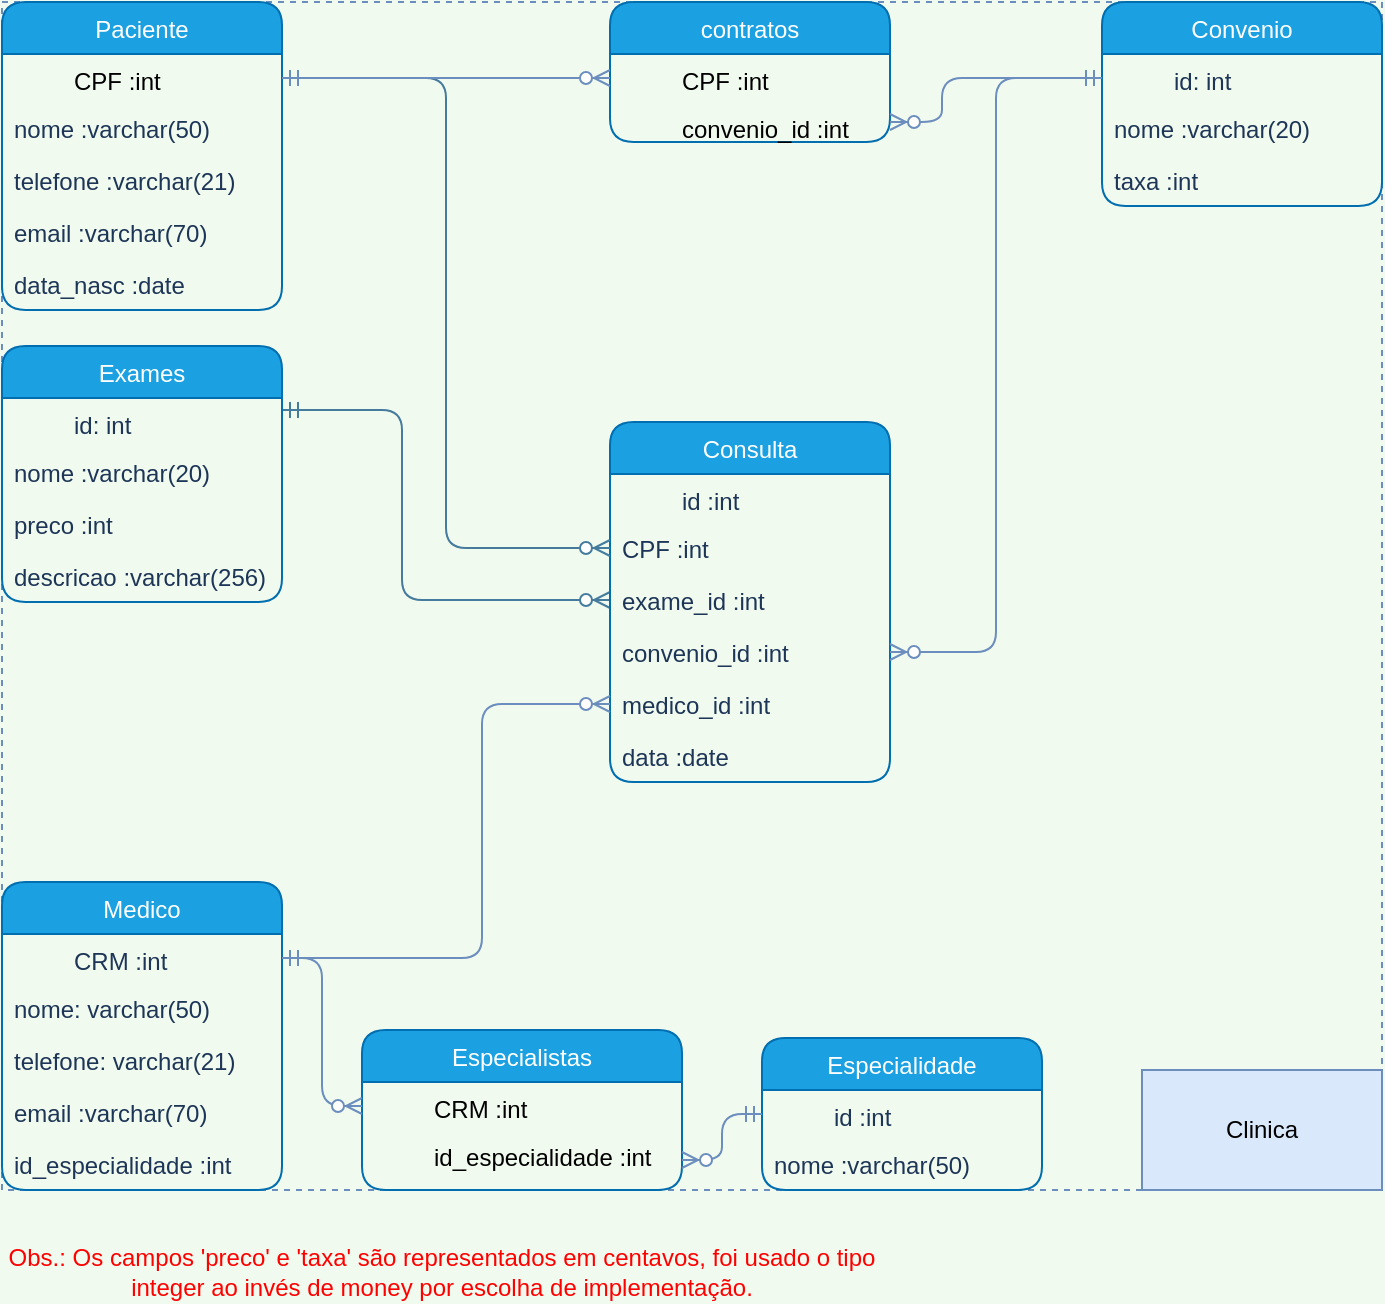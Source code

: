 <mxfile version="14.8.2" type="google"><diagram id="lJp4yRQNX1_MDKGQulXY" name="Page-1"><mxGraphModel dx="1422" dy="780" grid="1" gridSize="10" guides="1" tooltips="1" connect="1" arrows="1" fold="1" page="1" pageScale="1" pageWidth="827" pageHeight="1169" background="#F1FAEE" math="0" shadow="0"><root><mxCell id="0"/><mxCell id="1" parent="0"/><mxCell id="1HBYH8oHwArqnxMMhWlc-18" value="" style="rounded=0;whiteSpace=wrap;html=1;strokeColor=#6c8ebf;fillColor=none;dashed=1;" vertex="1" parent="1"><mxGeometry x="40" y="40" width="690" height="594" as="geometry"/></mxCell><mxCell id="vOoSLbCPekAR_QLKUkYb-1" value="Paciente" style="swimlane;fontStyle=0;childLayout=stackLayout;horizontal=1;startSize=26;horizontalStack=0;resizeParent=1;resizeParentMax=0;resizeLast=0;collapsible=1;marginBottom=0;strokeColor=#006EAF;fillColor=#1ba1e2;rounded=1;fontColor=#ffffff;" parent="1" vertex="1"><mxGeometry x="40" y="40" width="140" height="154" as="geometry"/></mxCell><mxCell id="vOoSLbCPekAR_QLKUkYb-2" value="         CPF :int" style="text;align=left;verticalAlign=top;spacingLeft=4;spacingRight=4;overflow=hidden;rotatable=0;points=[[0,0.5],[1,0.5]];portConstraint=eastwest;image=https://upload.wikimedia.org/wikipedia/commons/thumb/d/de/Golden_key_icon.svg/64px-Golden_key_icon.svg.png;rounded=1;" parent="vOoSLbCPekAR_QLKUkYb-1" vertex="1"><mxGeometry y="26" width="140" height="24" as="geometry"/></mxCell><mxCell id="vOoSLbCPekAR_QLKUkYb-5" value="nome :varchar(50)" style="text;strokeColor=none;fillColor=none;align=left;verticalAlign=top;spacingLeft=4;spacingRight=4;overflow=hidden;rotatable=0;points=[[0,0.5],[1,0.5]];portConstraint=eastwest;fontColor=#1D3557;rounded=1;" parent="vOoSLbCPekAR_QLKUkYb-1" vertex="1"><mxGeometry y="50" width="140" height="26" as="geometry"/></mxCell><mxCell id="vOoSLbCPekAR_QLKUkYb-3" value="telefone :varchar(21)" style="text;strokeColor=none;fillColor=none;align=left;verticalAlign=top;spacingLeft=4;spacingRight=4;overflow=hidden;rotatable=0;points=[[0,0.5],[1,0.5]];portConstraint=eastwest;fontColor=#1D3557;rounded=1;" parent="vOoSLbCPekAR_QLKUkYb-1" vertex="1"><mxGeometry y="76" width="140" height="26" as="geometry"/></mxCell><mxCell id="vOoSLbCPekAR_QLKUkYb-6" value="email :varchar(70)" style="text;strokeColor=none;fillColor=none;align=left;verticalAlign=top;spacingLeft=4;spacingRight=4;overflow=hidden;rotatable=0;points=[[0,0.5],[1,0.5]];portConstraint=eastwest;fontColor=#1D3557;rounded=1;" parent="vOoSLbCPekAR_QLKUkYb-1" vertex="1"><mxGeometry y="102" width="140" height="26" as="geometry"/></mxCell><mxCell id="vOoSLbCPekAR_QLKUkYb-4" value="data_nasc :date" style="text;strokeColor=none;fillColor=none;align=left;verticalAlign=top;spacingLeft=4;spacingRight=4;overflow=hidden;rotatable=0;points=[[0,0.5],[1,0.5]];portConstraint=eastwest;fontColor=#1D3557;rounded=1;" parent="vOoSLbCPekAR_QLKUkYb-1" vertex="1"><mxGeometry y="128" width="140" height="26" as="geometry"/></mxCell><mxCell id="vOoSLbCPekAR_QLKUkYb-45" style="edgeStyle=orthogonalEdgeStyle;orthogonalLoop=1;jettySize=auto;html=1;exitX=1;exitY=0.25;exitDx=0;exitDy=0;entryX=0;entryY=0.5;entryDx=0;entryDy=0;strokeColor=#457B9D;fillColor=#A8DADC;fontColor=#1D3557;startArrow=ERmandOne;startFill=0;endArrow=ERzeroToMany;endFill=1;" parent="1" source="vOoSLbCPekAR_QLKUkYb-11" target="vOoSLbCPekAR_QLKUkYb-29" edge="1"><mxGeometry relative="1" as="geometry"><Array as="points"><mxPoint x="240" y="244"/><mxPoint x="240" y="339"/></Array></mxGeometry></mxCell><mxCell id="vOoSLbCPekAR_QLKUkYb-11" value="Exames" style="swimlane;fontStyle=0;childLayout=stackLayout;horizontal=1;startSize=26;fillColor=#1ba1e2;horizontalStack=0;resizeParent=1;resizeParentMax=0;resizeLast=0;collapsible=1;marginBottom=0;strokeColor=#006EAF;rounded=1;fontColor=#ffffff;" parent="1" vertex="1"><mxGeometry x="40" y="212" width="140" height="128" as="geometry"/></mxCell><mxCell id="vOoSLbCPekAR_QLKUkYb-12" value="         id: int" style="text;strokeColor=none;fillColor=none;align=left;verticalAlign=top;spacingLeft=4;spacingRight=4;overflow=hidden;rotatable=0;points=[[0,0.5],[1,0.5]];portConstraint=eastwest;image=https://upload.wikimedia.org/wikipedia/commons/thumb/d/de/Golden_key_icon.svg/64px-Golden_key_icon.svg.png;fontColor=#1D3557;rounded=1;" parent="vOoSLbCPekAR_QLKUkYb-11" vertex="1"><mxGeometry y="26" width="140" height="24" as="geometry"/></mxCell><mxCell id="vOoSLbCPekAR_QLKUkYb-13" value="nome :varchar(20)" style="text;strokeColor=none;fillColor=none;align=left;verticalAlign=top;spacingLeft=4;spacingRight=4;overflow=hidden;rotatable=0;points=[[0,0.5],[1,0.5]];portConstraint=eastwest;fontColor=#1D3557;rounded=1;" parent="vOoSLbCPekAR_QLKUkYb-11" vertex="1"><mxGeometry y="50" width="140" height="26" as="geometry"/></mxCell><mxCell id="vOoSLbCPekAR_QLKUkYb-14" value="preco :int" style="text;strokeColor=none;fillColor=none;align=left;verticalAlign=top;spacingLeft=4;spacingRight=4;overflow=hidden;rotatable=0;points=[[0,0.5],[1,0.5]];portConstraint=eastwest;fontColor=#1D3557;rounded=1;" parent="vOoSLbCPekAR_QLKUkYb-11" vertex="1"><mxGeometry y="76" width="140" height="26" as="geometry"/></mxCell><mxCell id="vOoSLbCPekAR_QLKUkYb-15" value="descricao :varchar(256)" style="text;strokeColor=none;fillColor=none;align=left;verticalAlign=top;spacingLeft=4;spacingRight=4;overflow=hidden;rotatable=0;points=[[0,0.5],[1,0.5]];portConstraint=eastwest;fontColor=#1D3557;rounded=1;" parent="vOoSLbCPekAR_QLKUkYb-11" vertex="1"><mxGeometry y="102" width="140" height="26" as="geometry"/></mxCell><mxCell id="vOoSLbCPekAR_QLKUkYb-16" value="Convenio" style="swimlane;fontStyle=0;childLayout=stackLayout;horizontal=1;startSize=26;fillColor=#1ba1e2;horizontalStack=0;resizeParent=1;resizeParentMax=0;resizeLast=0;collapsible=1;marginBottom=0;strokeColor=#006EAF;rounded=1;fontColor=#ffffff;" parent="1" vertex="1"><mxGeometry x="590" y="40" width="140" height="102" as="geometry"/></mxCell><mxCell id="vOoSLbCPekAR_QLKUkYb-17" value="         id: int" style="text;strokeColor=none;fillColor=none;align=left;verticalAlign=top;spacingLeft=4;spacingRight=4;overflow=hidden;rotatable=0;points=[[0,0.5],[1,0.5]];portConstraint=eastwest;image=https://upload.wikimedia.org/wikipedia/commons/thumb/d/de/Golden_key_icon.svg/64px-Golden_key_icon.svg.png;fontColor=#1D3557;rounded=1;" parent="vOoSLbCPekAR_QLKUkYb-16" vertex="1"><mxGeometry y="26" width="140" height="24" as="geometry"/></mxCell><mxCell id="vOoSLbCPekAR_QLKUkYb-18" value="nome :varchar(20)" style="text;strokeColor=none;fillColor=none;align=left;verticalAlign=top;spacingLeft=4;spacingRight=4;overflow=hidden;rotatable=0;points=[[0,0.5],[1,0.5]];portConstraint=eastwest;fontColor=#1D3557;rounded=1;" parent="vOoSLbCPekAR_QLKUkYb-16" vertex="1"><mxGeometry y="50" width="140" height="26" as="geometry"/></mxCell><mxCell id="vOoSLbCPekAR_QLKUkYb-19" value="taxa :int" style="text;strokeColor=none;fillColor=none;align=left;verticalAlign=top;spacingLeft=4;spacingRight=4;overflow=hidden;rotatable=0;points=[[0,0.5],[1,0.5]];portConstraint=eastwest;fontColor=#1D3557;rounded=1;" parent="vOoSLbCPekAR_QLKUkYb-16" vertex="1"><mxGeometry y="76" width="140" height="26" as="geometry"/></mxCell><mxCell id="vOoSLbCPekAR_QLKUkYb-20" value="Medico" style="swimlane;fontStyle=0;childLayout=stackLayout;horizontal=1;startSize=26;fillColor=#1ba1e2;horizontalStack=0;resizeParent=1;resizeParentMax=0;resizeLast=0;collapsible=1;marginBottom=0;strokeColor=#006EAF;rounded=1;fontColor=#ffffff;" parent="1" vertex="1"><mxGeometry x="40" y="480" width="140" height="154" as="geometry"/></mxCell><mxCell id="vOoSLbCPekAR_QLKUkYb-21" value="         CRM :int" style="text;strokeColor=none;fillColor=none;align=left;verticalAlign=top;spacingLeft=4;spacingRight=4;overflow=hidden;rotatable=0;points=[[0,0.5],[1,0.5]];portConstraint=eastwest;image=https://upload.wikimedia.org/wikipedia/commons/thumb/d/de/Golden_key_icon.svg/64px-Golden_key_icon.svg.png;fontColor=#1D3557;rounded=1;" parent="vOoSLbCPekAR_QLKUkYb-20" vertex="1"><mxGeometry y="26" width="140" height="24" as="geometry"/></mxCell><mxCell id="vOoSLbCPekAR_QLKUkYb-22" value="nome: varchar(50)" style="text;strokeColor=none;fillColor=none;align=left;verticalAlign=top;spacingLeft=4;spacingRight=4;overflow=hidden;rotatable=0;points=[[0,0.5],[1,0.5]];portConstraint=eastwest;fontColor=#1D3557;rounded=1;" parent="vOoSLbCPekAR_QLKUkYb-20" vertex="1"><mxGeometry y="50" width="140" height="26" as="geometry"/></mxCell><mxCell id="vOoSLbCPekAR_QLKUkYb-23" value="telefone: varchar(21)" style="text;strokeColor=none;fillColor=none;align=left;verticalAlign=top;spacingLeft=4;spacingRight=4;overflow=hidden;rotatable=0;points=[[0,0.5],[1,0.5]];portConstraint=eastwest;fontColor=#1D3557;rounded=1;" parent="vOoSLbCPekAR_QLKUkYb-20" vertex="1"><mxGeometry y="76" width="140" height="26" as="geometry"/></mxCell><mxCell id="vOoSLbCPekAR_QLKUkYb-24" value="email :varchar(70)" style="text;strokeColor=none;fillColor=none;align=left;verticalAlign=top;spacingLeft=4;spacingRight=4;overflow=hidden;rotatable=0;points=[[0,0.5],[1,0.5]];portConstraint=eastwest;fontColor=#1D3557;rounded=1;" parent="vOoSLbCPekAR_QLKUkYb-20" vertex="1"><mxGeometry y="102" width="140" height="26" as="geometry"/></mxCell><mxCell id="vOoSLbCPekAR_QLKUkYb-25" value="id_especialidade :int" style="text;strokeColor=none;fillColor=none;align=left;verticalAlign=top;spacingLeft=4;spacingRight=4;overflow=hidden;rotatable=0;points=[[0,0.5],[1,0.5]];portConstraint=eastwest;fontColor=#1D3557;rounded=1;" parent="vOoSLbCPekAR_QLKUkYb-20" vertex="1"><mxGeometry y="128" width="140" height="26" as="geometry"/></mxCell><mxCell id="vOoSLbCPekAR_QLKUkYb-26" value="Consulta" style="swimlane;fontStyle=0;childLayout=stackLayout;horizontal=1;startSize=26;fillColor=#1ba1e2;horizontalStack=0;resizeParent=1;resizeParentMax=0;resizeLast=0;collapsible=1;marginBottom=0;strokeColor=#006EAF;rounded=1;fontColor=#ffffff;" parent="1" vertex="1"><mxGeometry x="344" y="250" width="140" height="180" as="geometry"/></mxCell><mxCell id="vOoSLbCPekAR_QLKUkYb-27" value="         id :int" style="text;strokeColor=none;fillColor=none;align=left;verticalAlign=top;spacingLeft=4;spacingRight=4;overflow=hidden;rotatable=0;points=[[0,0.5],[1,0.5]];portConstraint=eastwest;image=https://upload.wikimedia.org/wikipedia/commons/thumb/d/de/Golden_key_icon.svg/64px-Golden_key_icon.svg.png;fontColor=#1D3557;rounded=1;" parent="vOoSLbCPekAR_QLKUkYb-26" vertex="1"><mxGeometry y="26" width="140" height="24" as="geometry"/></mxCell><mxCell id="vOoSLbCPekAR_QLKUkYb-28" value="CPF :int" style="text;strokeColor=none;fillColor=none;align=left;verticalAlign=top;spacingLeft=4;spacingRight=4;overflow=hidden;rotatable=0;points=[[0,0.5],[1,0.5]];portConstraint=eastwest;fontColor=#1D3557;rounded=1;" parent="vOoSLbCPekAR_QLKUkYb-26" vertex="1"><mxGeometry y="50" width="140" height="26" as="geometry"/></mxCell><mxCell id="vOoSLbCPekAR_QLKUkYb-29" value="exame_id :int" style="text;strokeColor=none;fillColor=none;align=left;verticalAlign=top;spacingLeft=4;spacingRight=4;overflow=hidden;rotatable=0;points=[[0,0.5],[1,0.5]];portConstraint=eastwest;fontColor=#1D3557;rounded=1;" parent="vOoSLbCPekAR_QLKUkYb-26" vertex="1"><mxGeometry y="76" width="140" height="26" as="geometry"/></mxCell><mxCell id="vOoSLbCPekAR_QLKUkYb-30" value="convenio_id :int" style="text;strokeColor=none;fillColor=none;align=left;verticalAlign=top;spacingLeft=4;spacingRight=4;overflow=hidden;rotatable=0;points=[[0,0.5],[1,0.5]];portConstraint=eastwest;fontColor=#1D3557;rounded=1;" parent="vOoSLbCPekAR_QLKUkYb-26" vertex="1"><mxGeometry y="102" width="140" height="26" as="geometry"/></mxCell><mxCell id="vOoSLbCPekAR_QLKUkYb-31" value="medico_id :int" style="text;strokeColor=none;fillColor=none;align=left;verticalAlign=top;spacingLeft=4;spacingRight=4;overflow=hidden;rotatable=0;points=[[0,0.5],[1,0.5]];portConstraint=eastwest;fontColor=#1D3557;rounded=1;" parent="vOoSLbCPekAR_QLKUkYb-26" vertex="1"><mxGeometry y="128" width="140" height="26" as="geometry"/></mxCell><mxCell id="vOoSLbCPekAR_QLKUkYb-32" value="data :date" style="text;strokeColor=none;fillColor=none;align=left;verticalAlign=top;spacingLeft=4;spacingRight=4;overflow=hidden;rotatable=0;points=[[0,0.5],[1,0.5]];portConstraint=eastwest;fontColor=#1D3557;rounded=1;" parent="vOoSLbCPekAR_QLKUkYb-26" vertex="1"><mxGeometry y="154" width="140" height="26" as="geometry"/></mxCell><mxCell id="vOoSLbCPekAR_QLKUkYb-34" style="edgeStyle=orthogonalEdgeStyle;orthogonalLoop=1;jettySize=auto;html=1;exitX=1;exitY=0.5;exitDx=0;exitDy=0;entryX=0;entryY=0.5;entryDx=0;entryDy=0;strokeColor=#457B9D;fillColor=#A8DADC;fontColor=#1D3557;endArrow=ERzeroToMany;endFill=1;startArrow=ERmandOne;startFill=0;labelBackgroundColor=#F1FAEE;" parent="1" source="vOoSLbCPekAR_QLKUkYb-2" target="vOoSLbCPekAR_QLKUkYb-28" edge="1"><mxGeometry relative="1" as="geometry"/></mxCell><mxCell id="vOoSLbCPekAR_QLKUkYb-38" value="Especialidade" style="swimlane;fontStyle=0;childLayout=stackLayout;horizontal=1;startSize=26;fillColor=#1ba1e2;horizontalStack=0;resizeParent=1;resizeParentMax=0;resizeLast=0;collapsible=1;marginBottom=0;strokeColor=#006EAF;rounded=1;fontColor=#ffffff;" parent="1" vertex="1"><mxGeometry x="420" y="558" width="140" height="76" as="geometry"/></mxCell><mxCell id="vOoSLbCPekAR_QLKUkYb-39" value="         id :int" style="text;strokeColor=none;fillColor=none;align=left;verticalAlign=top;spacingLeft=4;spacingRight=4;overflow=hidden;rotatable=0;points=[[0,0.5],[1,0.5]];portConstraint=eastwest;image=https://upload.wikimedia.org/wikipedia/commons/thumb/d/de/Golden_key_icon.svg/64px-Golden_key_icon.svg.png;fontColor=#1D3557;rounded=1;" parent="vOoSLbCPekAR_QLKUkYb-38" vertex="1"><mxGeometry y="26" width="140" height="24" as="geometry"/></mxCell><mxCell id="vOoSLbCPekAR_QLKUkYb-40" value="nome :varchar(50)" style="text;strokeColor=none;fillColor=none;align=left;verticalAlign=top;spacingLeft=4;spacingRight=4;overflow=hidden;rotatable=0;points=[[0,0.5],[1,0.5]];portConstraint=eastwest;fontColor=#1D3557;rounded=1;" parent="vOoSLbCPekAR_QLKUkYb-38" vertex="1"><mxGeometry y="50" width="140" height="26" as="geometry"/></mxCell><mxCell id="0TaBvPNUuLxgS36ID84d-2" value="Clinica" style="whiteSpace=wrap;html=1;fillColor=#dae8fc;strokeColor=#6c8ebf;rounded=0;" parent="1" vertex="1"><mxGeometry x="610" y="574" width="120" height="60" as="geometry"/></mxCell><mxCell id="599G_Xnm1LQUlrN7Bz2--1" value="Obs.: Os campos 'preco' e 'taxa' são representados em centavos, foi usado o tipo integer ao invés de money por escolha de implementação." style="text;html=1;align=center;verticalAlign=middle;whiteSpace=wrap;fontColor=#FF0000;rounded=1;" parent="1" vertex="1"><mxGeometry x="40" y="660" width="440" height="30" as="geometry"/></mxCell><mxCell id="1HBYH8oHwArqnxMMhWlc-1" value="Especialistas" style="swimlane;fontStyle=0;childLayout=stackLayout;horizontal=1;startSize=26;horizontalStack=0;resizeParent=1;resizeParentMax=0;resizeLast=0;collapsible=1;marginBottom=0;rounded=1;fillColor=#1ba1e2;strokeColor=#006EAF;fontColor=#ffffff;" vertex="1" parent="1"><mxGeometry x="220" y="554" width="160" height="80" as="geometry"/></mxCell><mxCell id="1HBYH8oHwArqnxMMhWlc-2" value="         CRM :int" style="text;strokeColor=none;fillColor=none;align=left;verticalAlign=top;spacingLeft=4;spacingRight=4;overflow=hidden;rotatable=0;points=[[0,0.5],[1,0.5]];portConstraint=eastwest;image=https://upload.wikimedia.org/wikipedia/commons/thumb/d/de/Golden_key_icon.svg/64px-Golden_key_icon.svg.png;rounded=1;" vertex="1" parent="1HBYH8oHwArqnxMMhWlc-1"><mxGeometry y="26" width="160" height="24" as="geometry"/></mxCell><mxCell id="1HBYH8oHwArqnxMMhWlc-3" value="         id_especialidade :int" style="text;strokeColor=none;fillColor=none;align=left;verticalAlign=top;spacingLeft=4;spacingRight=4;overflow=hidden;rotatable=0;points=[[0,0.5],[1,0.5]];portConstraint=eastwest;image=https://upload.wikimedia.org/wikipedia/commons/thumb/d/de/Golden_key_icon.svg/64px-Golden_key_icon.svg.png;rounded=1;" vertex="1" parent="1HBYH8oHwArqnxMMhWlc-1"><mxGeometry y="50" width="160" height="30" as="geometry"/></mxCell><mxCell id="1HBYH8oHwArqnxMMhWlc-6" style="edgeStyle=orthogonalEdgeStyle;orthogonalLoop=1;jettySize=auto;html=1;exitX=1;exitY=0.5;exitDx=0;exitDy=0;entryX=0;entryY=0.5;entryDx=0;entryDy=0;endArrow=ERzeroToMany;endFill=1;startArrow=ERmandOne;startFill=0;fillColor=#dae8fc;strokeColor=#6c8ebf;" edge="1" parent="1" source="vOoSLbCPekAR_QLKUkYb-21" target="vOoSLbCPekAR_QLKUkYb-31"><mxGeometry relative="1" as="geometry"><Array as="points"><mxPoint x="280" y="518"/><mxPoint x="280" y="391"/></Array></mxGeometry></mxCell><mxCell id="1HBYH8oHwArqnxMMhWlc-7" style="edgeStyle=orthogonalEdgeStyle;orthogonalLoop=1;jettySize=auto;html=1;exitX=1;exitY=0.5;exitDx=0;exitDy=0;entryX=0;entryY=0.5;entryDx=0;entryDy=0;startArrow=ERmandOne;startFill=0;endArrow=ERzeroToMany;endFill=1;fillColor=#dae8fc;strokeColor=#6c8ebf;" edge="1" parent="1" source="vOoSLbCPekAR_QLKUkYb-21" target="1HBYH8oHwArqnxMMhWlc-2"><mxGeometry relative="1" as="geometry"/></mxCell><mxCell id="1HBYH8oHwArqnxMMhWlc-9" style="edgeStyle=orthogonalEdgeStyle;orthogonalLoop=1;jettySize=auto;html=1;exitX=0;exitY=0.5;exitDx=0;exitDy=0;entryX=1;entryY=0.5;entryDx=0;entryDy=0;startArrow=ERmandOne;startFill=0;endArrow=ERzeroToMany;endFill=1;fillColor=#dae8fc;strokeColor=#6c8ebf;" edge="1" parent="1" source="vOoSLbCPekAR_QLKUkYb-39" target="1HBYH8oHwArqnxMMhWlc-3"><mxGeometry relative="1" as="geometry"/></mxCell><mxCell id="1HBYH8oHwArqnxMMhWlc-10" style="edgeStyle=orthogonalEdgeStyle;orthogonalLoop=1;jettySize=auto;html=1;exitX=0;exitY=0.5;exitDx=0;exitDy=0;entryX=1;entryY=0.5;entryDx=0;entryDy=0;startArrow=ERmandOne;startFill=0;endArrow=ERzeroToMany;endFill=1;fillColor=#dae8fc;strokeColor=#6c8ebf;" edge="1" parent="1" source="vOoSLbCPekAR_QLKUkYb-17" target="vOoSLbCPekAR_QLKUkYb-30"><mxGeometry relative="1" as="geometry"/></mxCell><mxCell id="1HBYH8oHwArqnxMMhWlc-11" value="contratos" style="swimlane;fontStyle=0;childLayout=stackLayout;horizontal=1;startSize=26;horizontalStack=0;resizeParent=1;resizeParentMax=0;resizeLast=0;collapsible=1;marginBottom=0;rounded=1;fillColor=#1ba1e2;strokeColor=#006EAF;fontColor=#ffffff;" vertex="1" parent="1"><mxGeometry x="344" y="40" width="140" height="70" as="geometry"/></mxCell><mxCell id="1HBYH8oHwArqnxMMhWlc-12" value="         CPF :int" style="text;strokeColor=none;fillColor=none;align=left;verticalAlign=top;spacingLeft=4;spacingRight=4;overflow=hidden;rotatable=0;points=[[0,0.5],[1,0.5]];portConstraint=eastwest;image=https://upload.wikimedia.org/wikipedia/commons/thumb/d/de/Golden_key_icon.svg/64px-Golden_key_icon.svg.png;rounded=1;" vertex="1" parent="1HBYH8oHwArqnxMMhWlc-11"><mxGeometry y="26" width="140" height="24" as="geometry"/></mxCell><mxCell id="1HBYH8oHwArqnxMMhWlc-13" value="         convenio_id :int" style="text;strokeColor=none;fillColor=none;align=left;verticalAlign=top;spacingLeft=4;spacingRight=4;overflow=hidden;rotatable=0;points=[[0,0.5],[1,0.5]];portConstraint=eastwest;image=https://upload.wikimedia.org/wikipedia/commons/thumb/d/de/Golden_key_icon.svg/64px-Golden_key_icon.svg.png;rounded=1;" vertex="1" parent="1HBYH8oHwArqnxMMhWlc-11"><mxGeometry y="50" width="140" height="20" as="geometry"/></mxCell><mxCell id="1HBYH8oHwArqnxMMhWlc-15" style="edgeStyle=orthogonalEdgeStyle;orthogonalLoop=1;jettySize=auto;html=1;exitX=1;exitY=0.5;exitDx=0;exitDy=0;entryX=0;entryY=0.5;entryDx=0;entryDy=0;startArrow=ERmandOne;startFill=0;endArrow=ERzeroToMany;endFill=1;fillColor=#dae8fc;strokeColor=#6c8ebf;" edge="1" parent="1" source="vOoSLbCPekAR_QLKUkYb-2" target="1HBYH8oHwArqnxMMhWlc-12"><mxGeometry relative="1" as="geometry"/></mxCell><mxCell id="1HBYH8oHwArqnxMMhWlc-16" style="edgeStyle=orthogonalEdgeStyle;orthogonalLoop=1;jettySize=auto;html=1;exitX=0;exitY=0.5;exitDx=0;exitDy=0;entryX=1;entryY=0.5;entryDx=0;entryDy=0;startArrow=ERmandOne;startFill=0;endArrow=ERzeroToMany;endFill=1;fillColor=#dae8fc;strokeColor=#6c8ebf;" edge="1" parent="1" source="vOoSLbCPekAR_QLKUkYb-17" target="1HBYH8oHwArqnxMMhWlc-13"><mxGeometry relative="1" as="geometry"><Array as="points"><mxPoint x="510" y="78"/><mxPoint x="510" y="100"/></Array></mxGeometry></mxCell></root></mxGraphModel></diagram></mxfile>